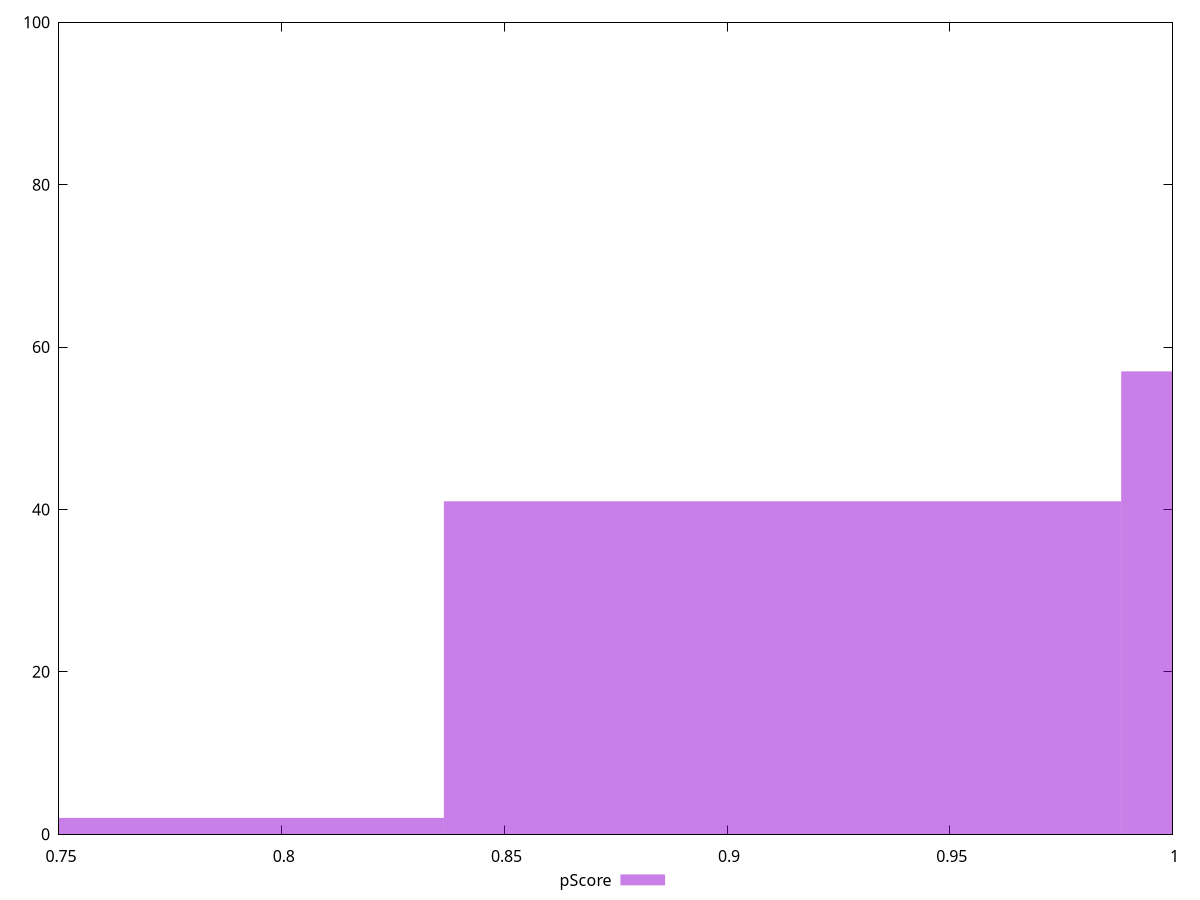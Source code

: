 reset

$pScore <<EOF
1.064519046509636 57
0.9124448970082595 41
0.7603707475068828 2
EOF

set key outside below
set boxwidth 0.15207414950137657
set xrange [0.75:1]
set yrange [0:100]
set trange [0:100]
set style fill transparent solid 0.5 noborder
set terminal svg size 640, 490 enhanced background rgb 'white'
set output "report/report_00029_2021-02-24T13-36-40.390Z/legacy-javascript/samples/astro/pScore/histogram.svg"

plot $pScore title "pScore" with boxes

reset
